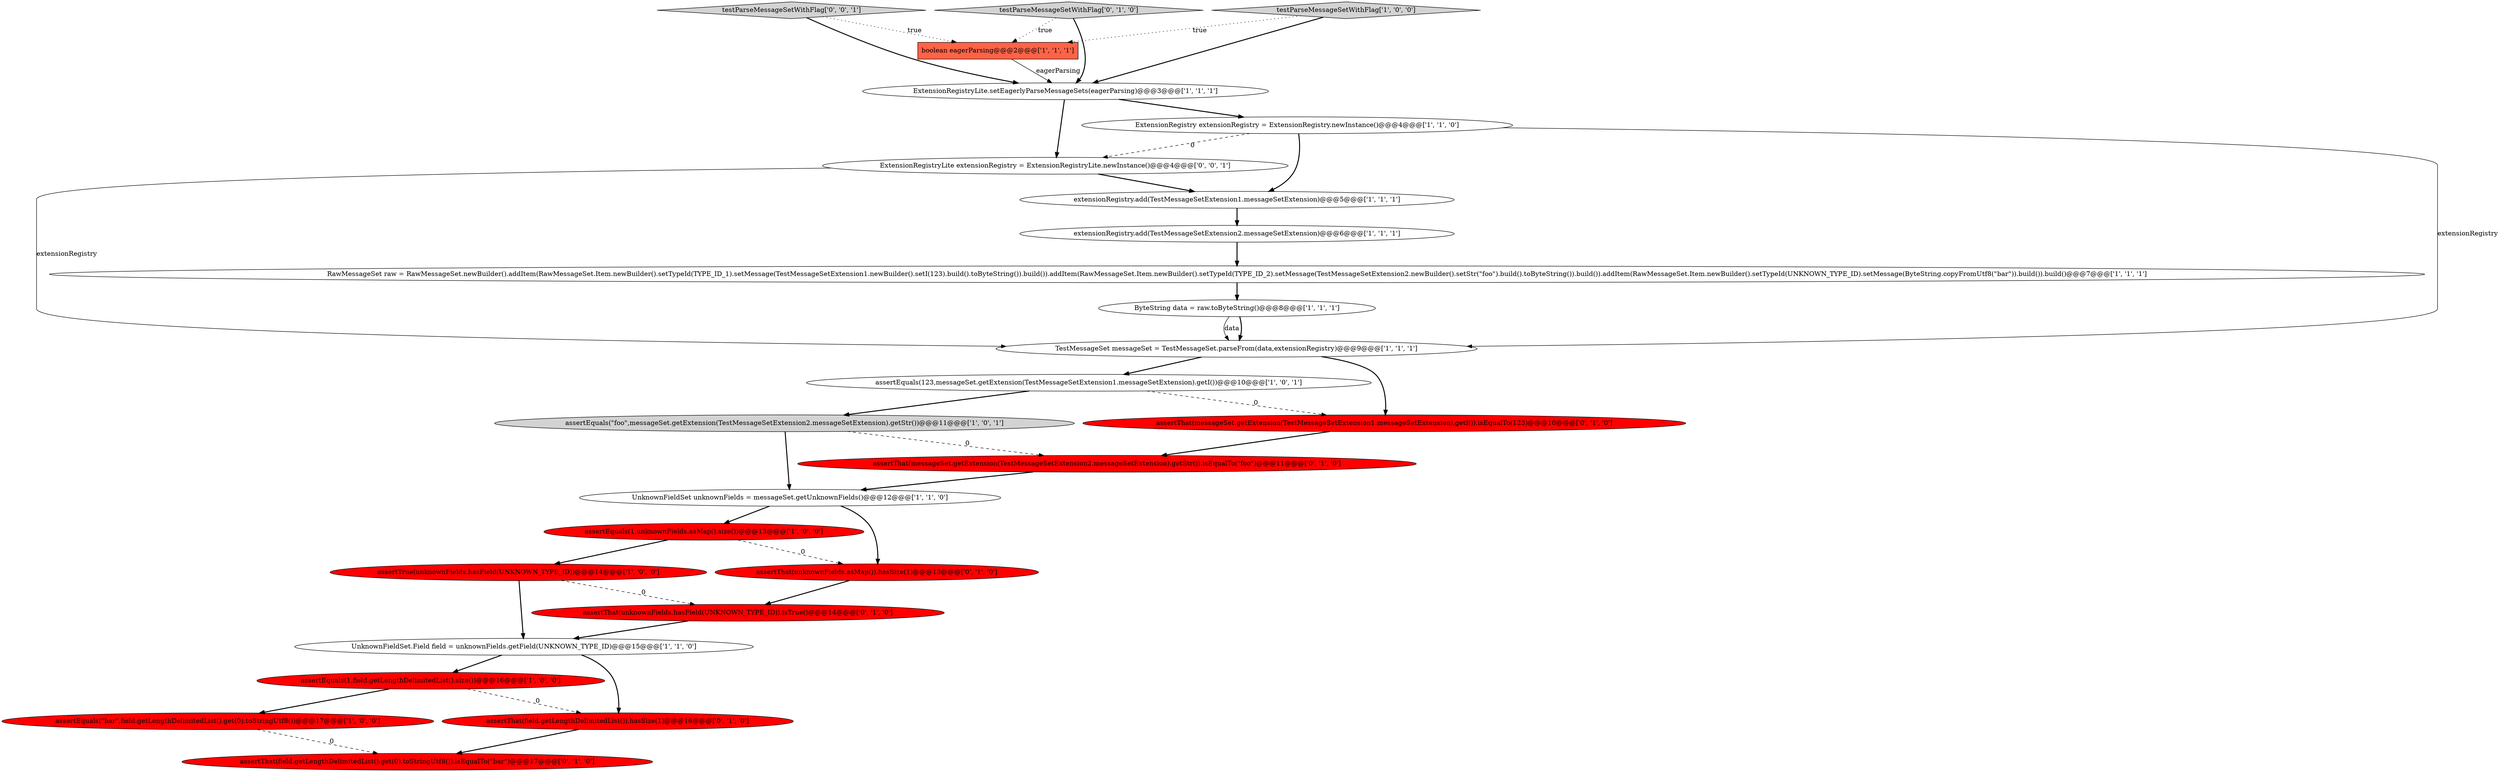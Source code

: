 digraph {
18 [style = filled, label = "assertThat(field.getLengthDelimitedList().get(0).toStringUtf8()).isEqualTo(\"bar\")@@@17@@@['0', '1', '0']", fillcolor = red, shape = ellipse image = "AAA1AAABBB2BBB"];
25 [style = filled, label = "testParseMessageSetWithFlag['0', '0', '1']", fillcolor = lightgray, shape = diamond image = "AAA0AAABBB3BBB"];
3 [style = filled, label = "assertEquals(123,messageSet.getExtension(TestMessageSetExtension1.messageSetExtension).getI())@@@10@@@['1', '0', '1']", fillcolor = white, shape = ellipse image = "AAA0AAABBB1BBB"];
15 [style = filled, label = "ExtensionRegistry extensionRegistry = ExtensionRegistry.newInstance()@@@4@@@['1', '1', '0']", fillcolor = white, shape = ellipse image = "AAA0AAABBB1BBB"];
19 [style = filled, label = "assertThat(unknownFields.hasField(UNKNOWN_TYPE_ID)).isTrue()@@@14@@@['0', '1', '0']", fillcolor = red, shape = ellipse image = "AAA1AAABBB2BBB"];
4 [style = filled, label = "assertEquals(\"bar\",field.getLengthDelimitedList().get(0).toStringUtf8())@@@17@@@['1', '0', '0']", fillcolor = red, shape = ellipse image = "AAA1AAABBB1BBB"];
6 [style = filled, label = "TestMessageSet messageSet = TestMessageSet.parseFrom(data,extensionRegistry)@@@9@@@['1', '1', '1']", fillcolor = white, shape = ellipse image = "AAA0AAABBB1BBB"];
9 [style = filled, label = "assertTrue(unknownFields.hasField(UNKNOWN_TYPE_ID))@@@14@@@['1', '0', '0']", fillcolor = red, shape = ellipse image = "AAA1AAABBB1BBB"];
22 [style = filled, label = "assertThat(messageSet.getExtension(TestMessageSetExtension1.messageSetExtension).getI()).isEqualTo(123)@@@10@@@['0', '1', '0']", fillcolor = red, shape = ellipse image = "AAA1AAABBB2BBB"];
13 [style = filled, label = "assertEquals(1,field.getLengthDelimitedList().size())@@@16@@@['1', '0', '0']", fillcolor = red, shape = ellipse image = "AAA1AAABBB1BBB"];
17 [style = filled, label = "testParseMessageSetWithFlag['0', '1', '0']", fillcolor = lightgray, shape = diamond image = "AAA0AAABBB2BBB"];
24 [style = filled, label = "ExtensionRegistryLite extensionRegistry = ExtensionRegistryLite.newInstance()@@@4@@@['0', '0', '1']", fillcolor = white, shape = ellipse image = "AAA0AAABBB3BBB"];
11 [style = filled, label = "ByteString data = raw.toByteString()@@@8@@@['1', '1', '1']", fillcolor = white, shape = ellipse image = "AAA0AAABBB1BBB"];
7 [style = filled, label = "extensionRegistry.add(TestMessageSetExtension1.messageSetExtension)@@@5@@@['1', '1', '1']", fillcolor = white, shape = ellipse image = "AAA0AAABBB1BBB"];
0 [style = filled, label = "testParseMessageSetWithFlag['1', '0', '0']", fillcolor = lightgray, shape = diamond image = "AAA0AAABBB1BBB"];
1 [style = filled, label = "assertEquals(\"foo\",messageSet.getExtension(TestMessageSetExtension2.messageSetExtension).getStr())@@@11@@@['1', '0', '1']", fillcolor = lightgray, shape = ellipse image = "AAA0AAABBB1BBB"];
14 [style = filled, label = "UnknownFieldSet.Field field = unknownFields.getField(UNKNOWN_TYPE_ID)@@@15@@@['1', '1', '0']", fillcolor = white, shape = ellipse image = "AAA0AAABBB1BBB"];
2 [style = filled, label = "boolean eagerParsing@@@2@@@['1', '1', '1']", fillcolor = tomato, shape = box image = "AAA0AAABBB1BBB"];
5 [style = filled, label = "ExtensionRegistryLite.setEagerlyParseMessageSets(eagerParsing)@@@3@@@['1', '1', '1']", fillcolor = white, shape = ellipse image = "AAA0AAABBB1BBB"];
12 [style = filled, label = "UnknownFieldSet unknownFields = messageSet.getUnknownFields()@@@12@@@['1', '1', '0']", fillcolor = white, shape = ellipse image = "AAA0AAABBB1BBB"];
23 [style = filled, label = "assertThat(unknownFields.asMap()).hasSize(1)@@@13@@@['0', '1', '0']", fillcolor = red, shape = ellipse image = "AAA1AAABBB2BBB"];
10 [style = filled, label = "extensionRegistry.add(TestMessageSetExtension2.messageSetExtension)@@@6@@@['1', '1', '1']", fillcolor = white, shape = ellipse image = "AAA0AAABBB1BBB"];
20 [style = filled, label = "assertThat(field.getLengthDelimitedList()).hasSize(1)@@@16@@@['0', '1', '0']", fillcolor = red, shape = ellipse image = "AAA1AAABBB2BBB"];
16 [style = filled, label = "RawMessageSet raw = RawMessageSet.newBuilder().addItem(RawMessageSet.Item.newBuilder().setTypeId(TYPE_ID_1).setMessage(TestMessageSetExtension1.newBuilder().setI(123).build().toByteString()).build()).addItem(RawMessageSet.Item.newBuilder().setTypeId(TYPE_ID_2).setMessage(TestMessageSetExtension2.newBuilder().setStr(\"foo\").build().toByteString()).build()).addItem(RawMessageSet.Item.newBuilder().setTypeId(UNKNOWN_TYPE_ID).setMessage(ByteString.copyFromUtf8(\"bar\")).build()).build()@@@7@@@['1', '1', '1']", fillcolor = white, shape = ellipse image = "AAA0AAABBB1BBB"];
21 [style = filled, label = "assertThat(messageSet.getExtension(TestMessageSetExtension2.messageSetExtension).getStr()).isEqualTo(\"foo\")@@@11@@@['0', '1', '0']", fillcolor = red, shape = ellipse image = "AAA1AAABBB2BBB"];
8 [style = filled, label = "assertEquals(1,unknownFields.asMap().size())@@@13@@@['1', '0', '0']", fillcolor = red, shape = ellipse image = "AAA1AAABBB1BBB"];
4->18 [style = dashed, label="0"];
6->3 [style = bold, label=""];
17->5 [style = bold, label=""];
16->11 [style = bold, label=""];
15->7 [style = bold, label=""];
3->1 [style = bold, label=""];
2->5 [style = solid, label="eagerParsing"];
7->10 [style = bold, label=""];
6->22 [style = bold, label=""];
13->20 [style = dashed, label="0"];
11->6 [style = bold, label=""];
8->23 [style = dashed, label="0"];
15->24 [style = dashed, label="0"];
22->21 [style = bold, label=""];
5->15 [style = bold, label=""];
1->21 [style = dashed, label="0"];
3->22 [style = dashed, label="0"];
21->12 [style = bold, label=""];
9->19 [style = dashed, label="0"];
20->18 [style = bold, label=""];
15->6 [style = solid, label="extensionRegistry"];
11->6 [style = solid, label="data"];
19->14 [style = bold, label=""];
10->16 [style = bold, label=""];
12->8 [style = bold, label=""];
5->24 [style = bold, label=""];
23->19 [style = bold, label=""];
8->9 [style = bold, label=""];
9->14 [style = bold, label=""];
1->12 [style = bold, label=""];
25->5 [style = bold, label=""];
12->23 [style = bold, label=""];
17->2 [style = dotted, label="true"];
14->13 [style = bold, label=""];
0->2 [style = dotted, label="true"];
24->7 [style = bold, label=""];
25->2 [style = dotted, label="true"];
24->6 [style = solid, label="extensionRegistry"];
14->20 [style = bold, label=""];
0->5 [style = bold, label=""];
13->4 [style = bold, label=""];
}
